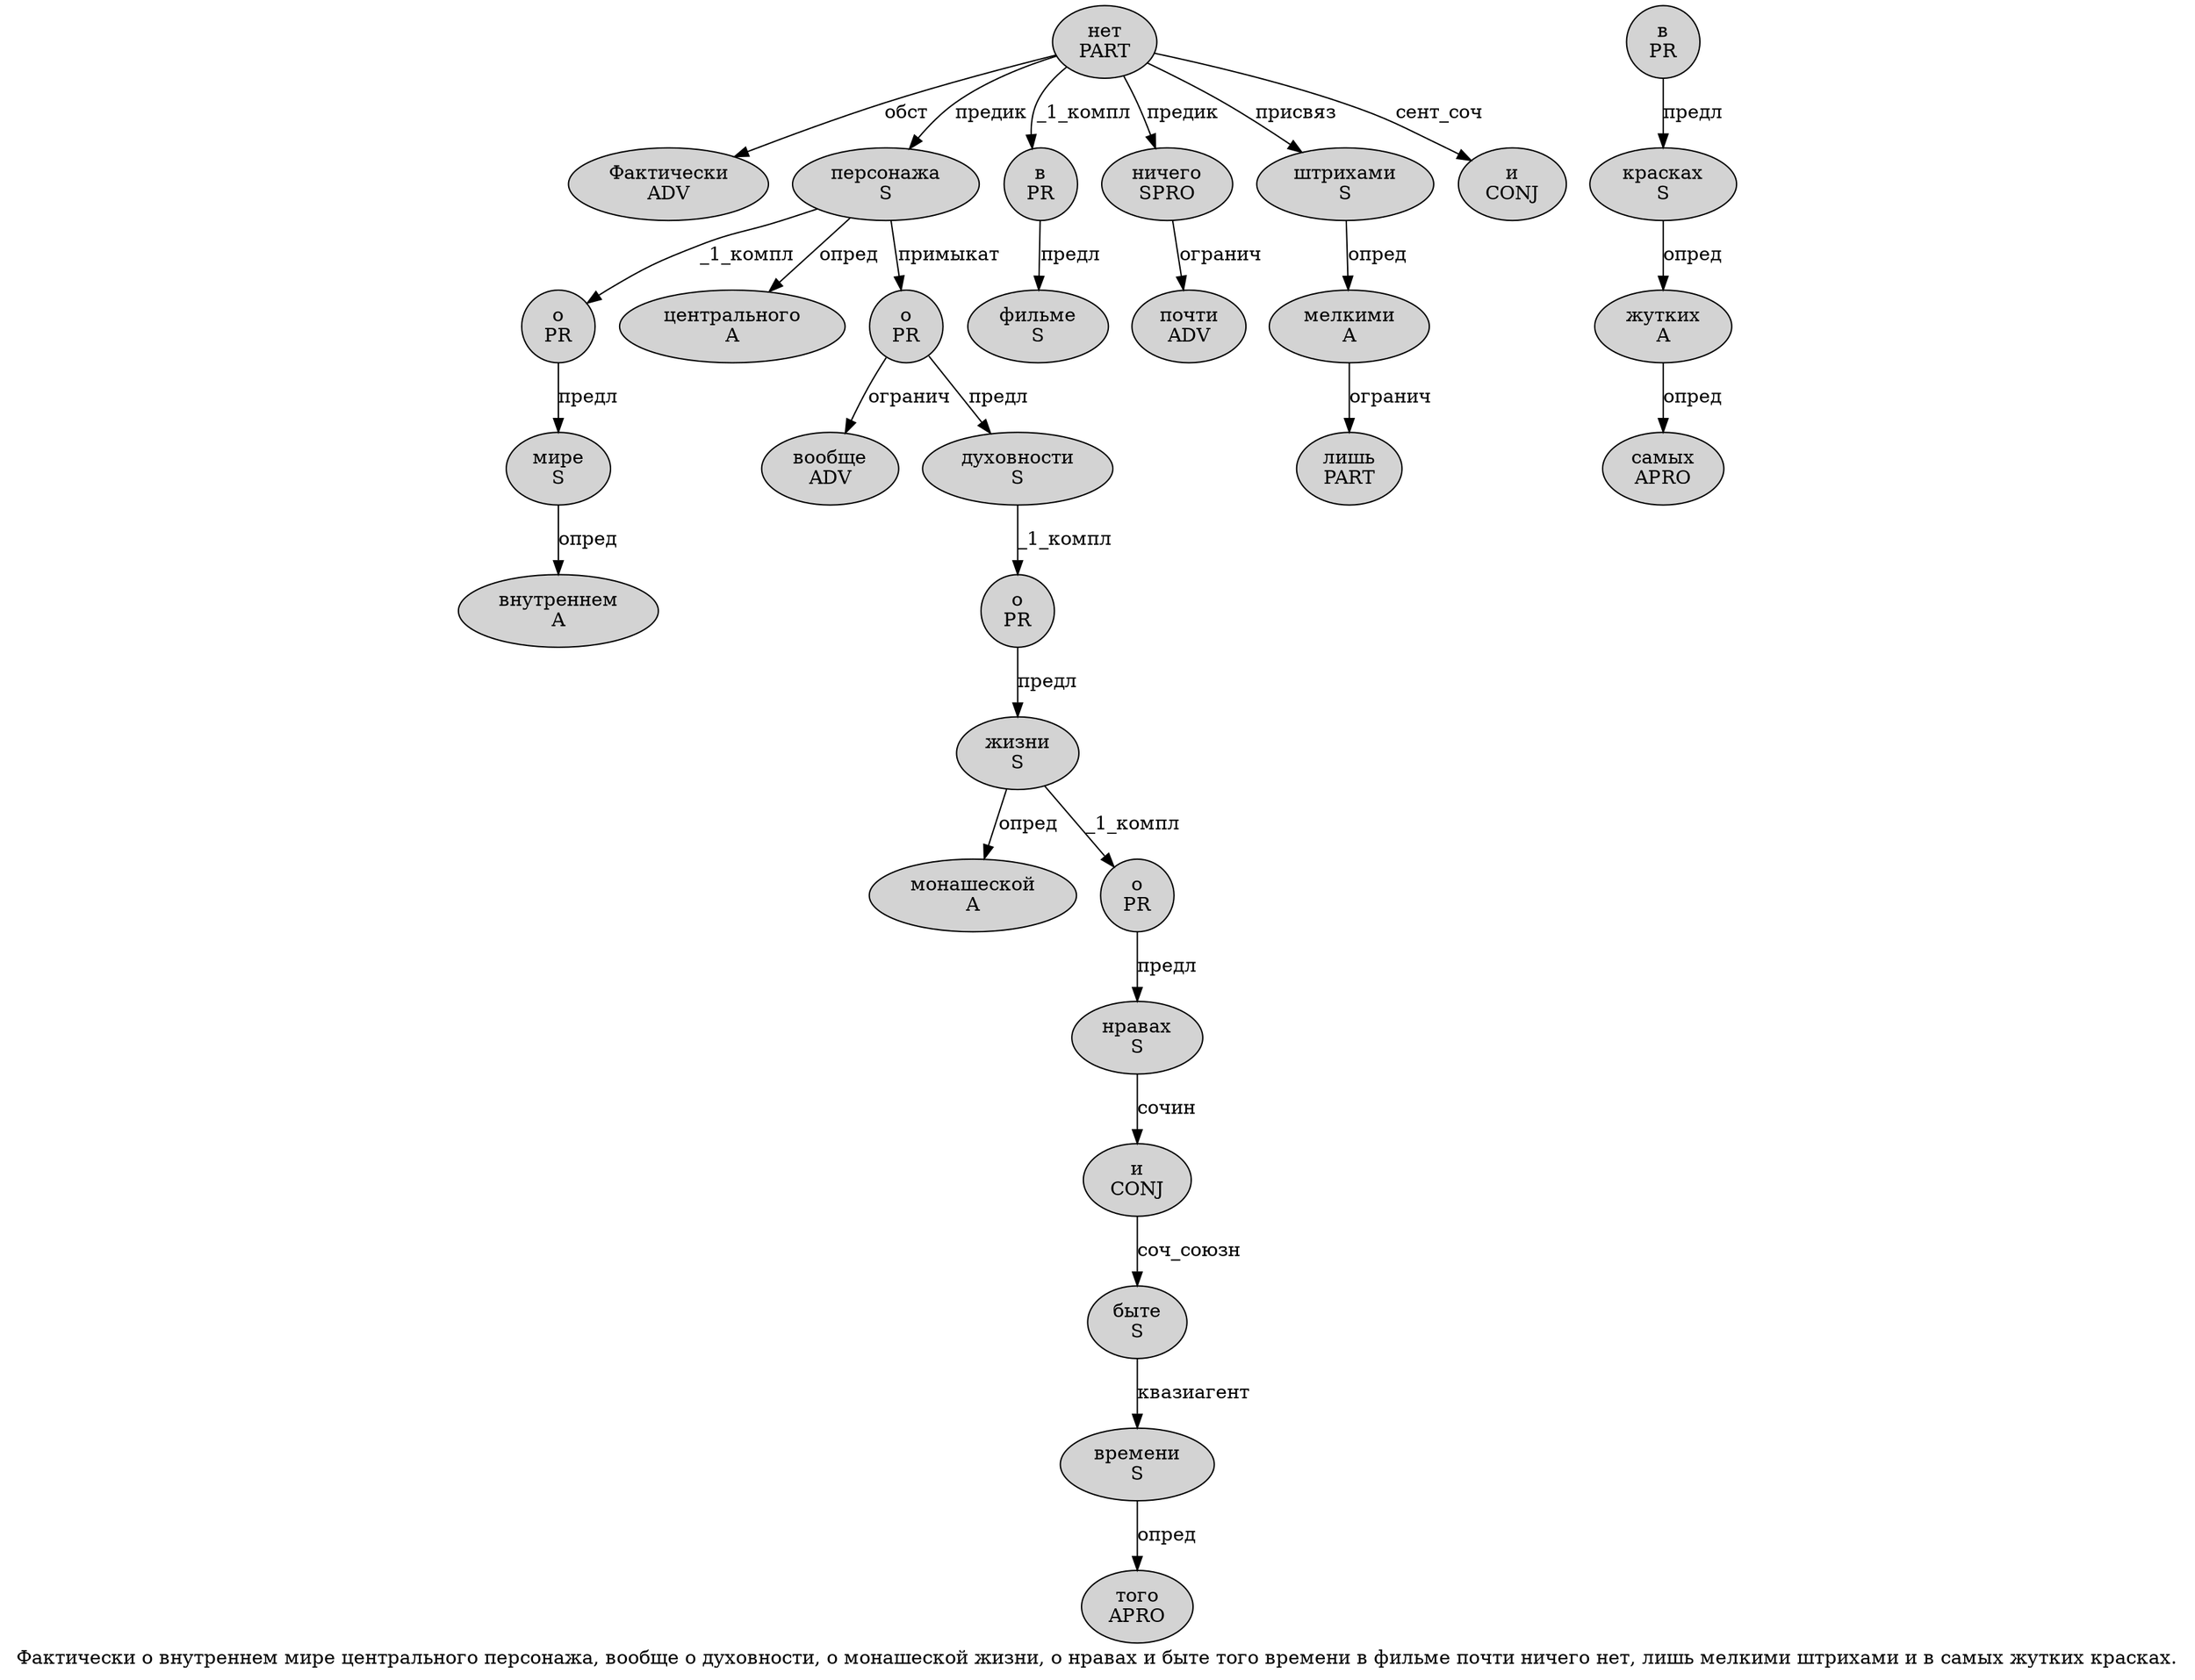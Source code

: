digraph SENTENCE_2548 {
	graph [label="Фактически о внутреннем мире центрального персонажа, вообще о духовности, о монашеской жизни, о нравах и быте того времени в фильме почти ничего нет, лишь мелкими штрихами и в самых жутких красках."]
	node [style=filled]
		0 [label="Фактически
ADV" color="" fillcolor=lightgray penwidth=1 shape=ellipse]
		1 [label="о
PR" color="" fillcolor=lightgray penwidth=1 shape=ellipse]
		2 [label="внутреннем
A" color="" fillcolor=lightgray penwidth=1 shape=ellipse]
		3 [label="мире
S" color="" fillcolor=lightgray penwidth=1 shape=ellipse]
		4 [label="центрального
A" color="" fillcolor=lightgray penwidth=1 shape=ellipse]
		5 [label="персонажа
S" color="" fillcolor=lightgray penwidth=1 shape=ellipse]
		7 [label="вообще
ADV" color="" fillcolor=lightgray penwidth=1 shape=ellipse]
		8 [label="о
PR" color="" fillcolor=lightgray penwidth=1 shape=ellipse]
		9 [label="духовности
S" color="" fillcolor=lightgray penwidth=1 shape=ellipse]
		11 [label="о
PR" color="" fillcolor=lightgray penwidth=1 shape=ellipse]
		12 [label="монашеской
A" color="" fillcolor=lightgray penwidth=1 shape=ellipse]
		13 [label="жизни
S" color="" fillcolor=lightgray penwidth=1 shape=ellipse]
		15 [label="о
PR" color="" fillcolor=lightgray penwidth=1 shape=ellipse]
		16 [label="нравах
S" color="" fillcolor=lightgray penwidth=1 shape=ellipse]
		17 [label="и
CONJ" color="" fillcolor=lightgray penwidth=1 shape=ellipse]
		18 [label="быте
S" color="" fillcolor=lightgray penwidth=1 shape=ellipse]
		19 [label="того
APRO" color="" fillcolor=lightgray penwidth=1 shape=ellipse]
		20 [label="времени
S" color="" fillcolor=lightgray penwidth=1 shape=ellipse]
		21 [label="в
PR" color="" fillcolor=lightgray penwidth=1 shape=ellipse]
		22 [label="фильме
S" color="" fillcolor=lightgray penwidth=1 shape=ellipse]
		23 [label="почти
ADV" color="" fillcolor=lightgray penwidth=1 shape=ellipse]
		24 [label="ничего
SPRO" color="" fillcolor=lightgray penwidth=1 shape=ellipse]
		25 [label="нет
PART" color="" fillcolor=lightgray penwidth=1 shape=ellipse]
		27 [label="лишь
PART" color="" fillcolor=lightgray penwidth=1 shape=ellipse]
		28 [label="мелкими
A" color="" fillcolor=lightgray penwidth=1 shape=ellipse]
		29 [label="штрихами
S" color="" fillcolor=lightgray penwidth=1 shape=ellipse]
		30 [label="и
CONJ" color="" fillcolor=lightgray penwidth=1 shape=ellipse]
		31 [label="в
PR" color="" fillcolor=lightgray penwidth=1 shape=ellipse]
		32 [label="самых
APRO" color="" fillcolor=lightgray penwidth=1 shape=ellipse]
		33 [label="жутких
A" color="" fillcolor=lightgray penwidth=1 shape=ellipse]
		34 [label="красках
S" color="" fillcolor=lightgray penwidth=1 shape=ellipse]
			34 -> 33 [label="опред"]
			8 -> 7 [label="огранич"]
			8 -> 9 [label="предл"]
			9 -> 11 [label="_1_компл"]
			15 -> 16 [label="предл"]
			33 -> 32 [label="опред"]
			18 -> 20 [label="квазиагент"]
			11 -> 13 [label="предл"]
			20 -> 19 [label="опред"]
			25 -> 0 [label="обст"]
			25 -> 5 [label="предик"]
			25 -> 21 [label="_1_компл"]
			25 -> 24 [label="предик"]
			25 -> 29 [label="присвяз"]
			25 -> 30 [label="сент_соч"]
			21 -> 22 [label="предл"]
			5 -> 1 [label="_1_компл"]
			5 -> 4 [label="опред"]
			5 -> 8 [label="примыкат"]
			3 -> 2 [label="опред"]
			16 -> 17 [label="сочин"]
			28 -> 27 [label="огранич"]
			17 -> 18 [label="соч_союзн"]
			13 -> 12 [label="опред"]
			13 -> 15 [label="_1_компл"]
			1 -> 3 [label="предл"]
			24 -> 23 [label="огранич"]
			29 -> 28 [label="опред"]
			31 -> 34 [label="предл"]
}